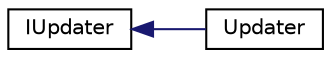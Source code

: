 digraph "Graphical Class Hierarchy"
{
 // LATEX_PDF_SIZE
  edge [fontname="Helvetica",fontsize="10",labelfontname="Helvetica",labelfontsize="10"];
  node [fontname="Helvetica",fontsize="10",shape=record];
  rankdir="LR";
  Node0 [label="IUpdater",height=0.2,width=0.4,color="black", fillcolor="white", style="filled",URL="$struct_i_updater.html",tooltip=" "];
  Node0 -> Node1 [dir="back",color="midnightblue",fontsize="10",style="solid",fontname="Helvetica"];
  Node1 [label="Updater",height=0.2,width=0.4,color="black", fillcolor="white", style="filled",URL="$class_updater.html",tooltip=" "];
}
